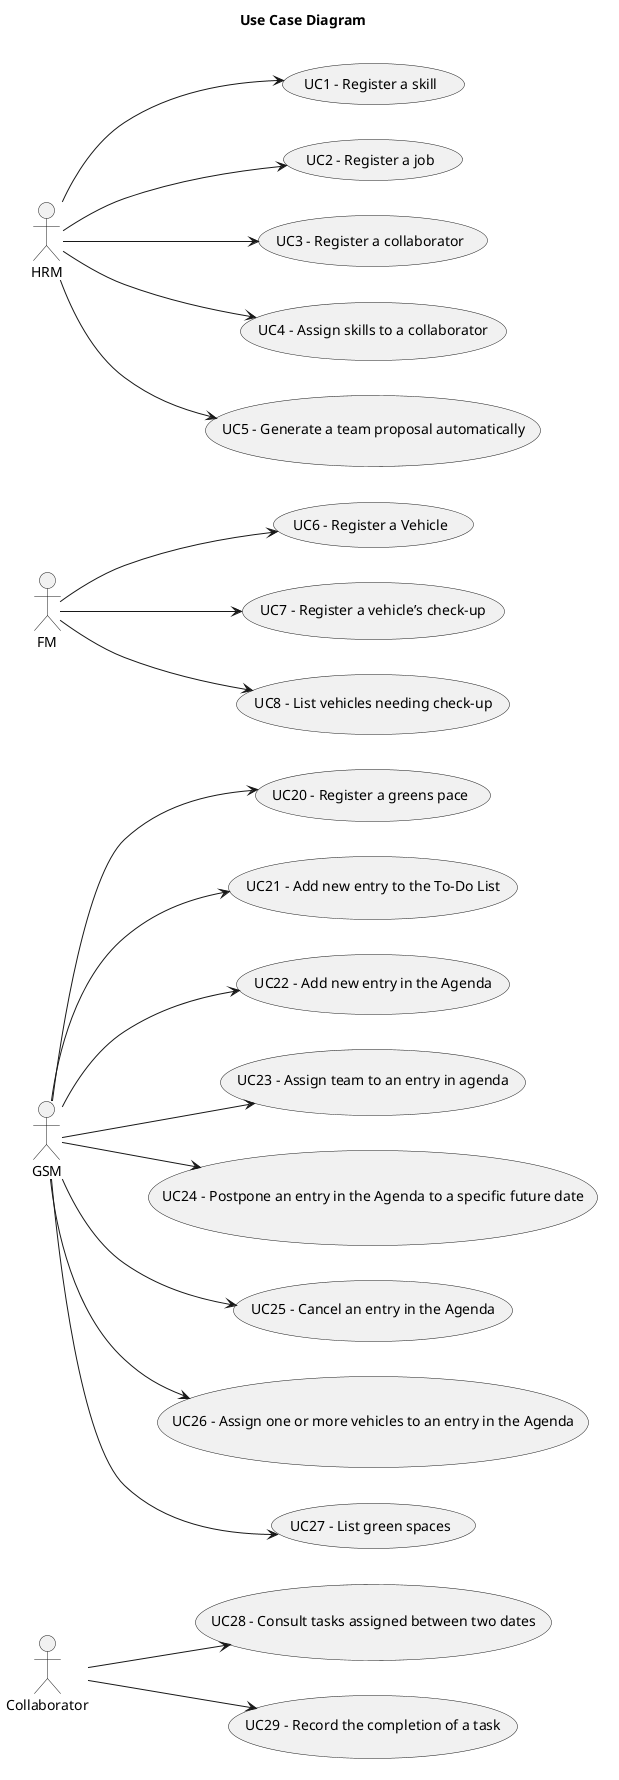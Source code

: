 @startuml
'skinparam monochrome true
skinparam packageStyle rectangle
'skinparam shadowing false

skinparam rectangle {
    borderColor transparent
}

title Use Case Diagram

left to right direction

    actor "HRM"
    actor "FM"
    actor "GSM"
    actor "Collaborator"


rectangle {


    usecase "UC1 - Register a skill" as UC1
    usecase "UC2 - Register a job" as UC2
    usecase "UC3 - Register a collaborator" as UC3
    usecase "UC4 - Assign skills to a collaborator" as UC4
    usecase "UC5 - Generate a team proposal automatically" as UC5
    usecase "UC6 - Register a Vehicle" as UC6
    usecase "UC7 - Register a vehicle’s check-up" as UC7
    usecase "UC8 - List vehicles needing check-up" as UC8
    usecase "UC20 - Register a greens pace" as UC20
    usecase "UC21 - Add new entry to the To-Do List" as UC21
    usecase "UC22 - Add new entry in the Agenda" as UC22
    usecase "UC23 - Assign team to an entry in agenda" as UC23
    usecase "UC24 - Postpone an entry in the Agenda to a specific future date" as UC24
    usecase "UC25 - Cancel an entry in the Agenda" as UC25
    usecase "UC26 - Assign one or more vehicles to an entry in the Agenda" as UC26
    usecase "UC27 - List green spaces" as UC27
    usecase "UC28 - Consult tasks assigned between two dates" as UC28
    usecase "UC29 - Record the completion of a task" as UC29


    HRM --> UC1
    HRM --> UC2
    HRM --> UC3
    HRM --> UC4
    HRM --> UC5
    FM --> UC6
    FM --> UC7
    FM --> UC8
    GSM --> UC20
    GSM --> UC21
    GSM --> UC22
    GSM --> UC23
    GSM --> UC24
    GSM --> UC25
    GSM --> UC26
    GSM --> UC27
    Collaborator --> UC28
    Collaborator --> UC29



}


@enduml

